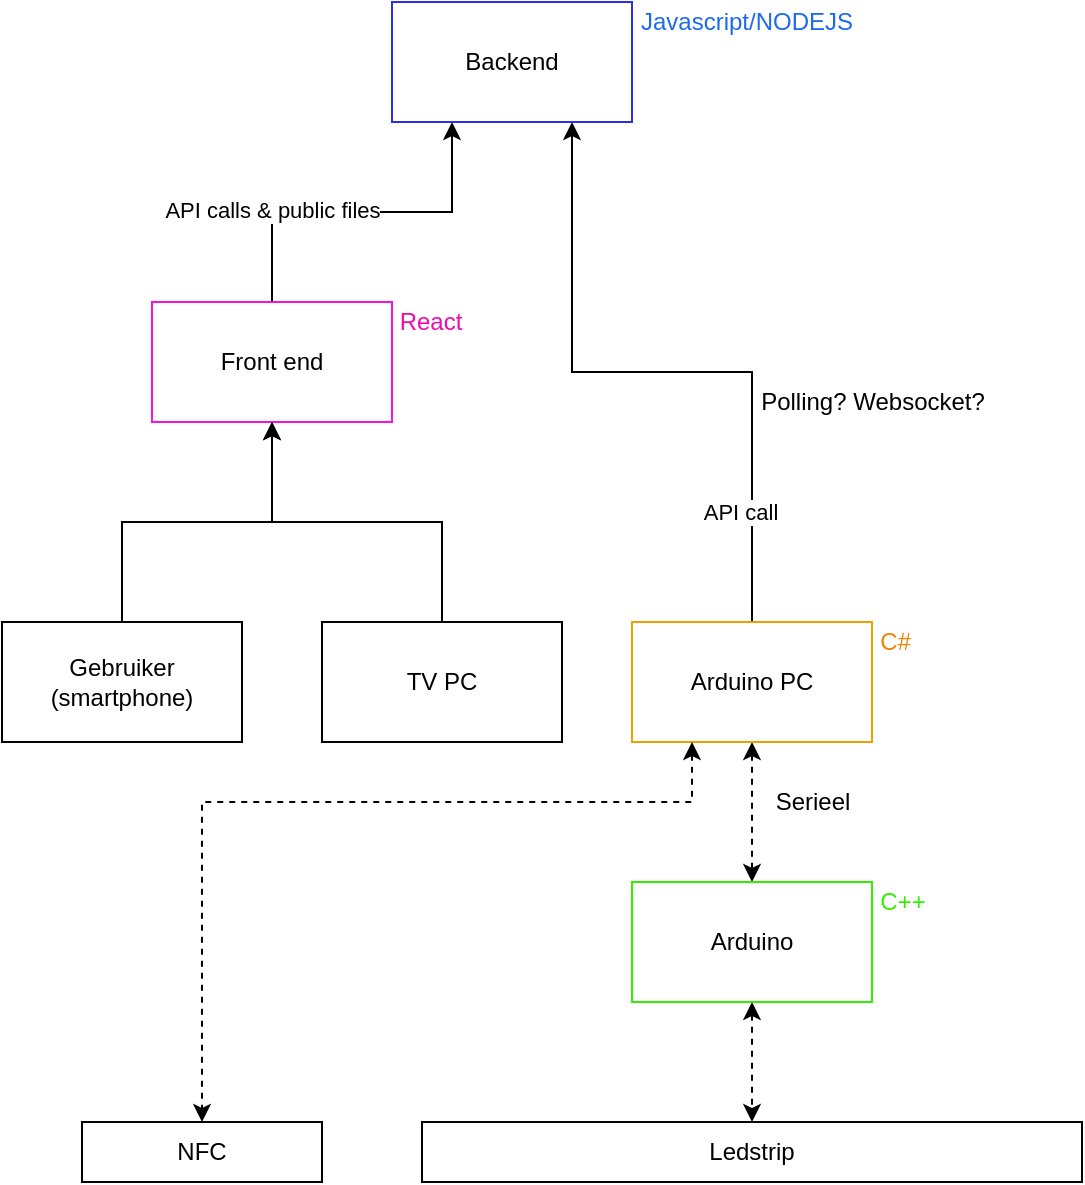 <mxfile version="14.3.1" type="device"><diagram id="fl2ZeaxIQIliAUFGd790" name="Page-1"><mxGraphModel dx="595" dy="774" grid="1" gridSize="10" guides="1" tooltips="1" connect="1" arrows="1" fold="1" page="1" pageScale="1" pageWidth="827" pageHeight="1169" math="0" shadow="0"><root><mxCell id="0"/><mxCell id="1" parent="0"/><mxCell id="eH51Pw3qm3nYn4C9WKXa-22" style="edgeStyle=orthogonalEdgeStyle;rounded=0;orthogonalLoop=1;jettySize=auto;html=1;exitX=0.5;exitY=0;exitDx=0;exitDy=0;entryX=0.5;entryY=1;entryDx=0;entryDy=0;" edge="1" parent="1" source="eH51Pw3qm3nYn4C9WKXa-1" target="eH51Pw3qm3nYn4C9WKXa-9"><mxGeometry relative="1" as="geometry"/></mxCell><mxCell id="eH51Pw3qm3nYn4C9WKXa-1" value="TV PC" style="rounded=0;whiteSpace=wrap;html=1;" vertex="1" parent="1"><mxGeometry x="1180" y="540" width="120" height="60" as="geometry"/></mxCell><mxCell id="eH51Pw3qm3nYn4C9WKXa-4" style="edgeStyle=orthogonalEdgeStyle;rounded=0;orthogonalLoop=1;jettySize=auto;html=1;exitX=0.5;exitY=1;exitDx=0;exitDy=0;entryX=0.5;entryY=0;entryDx=0;entryDy=0;dashed=1;startArrow=classic;startFill=1;" edge="1" parent="1" source="eH51Pw3qm3nYn4C9WKXa-2" target="eH51Pw3qm3nYn4C9WKXa-3"><mxGeometry relative="1" as="geometry"/></mxCell><mxCell id="eH51Pw3qm3nYn4C9WKXa-12" style="edgeStyle=orthogonalEdgeStyle;rounded=0;orthogonalLoop=1;jettySize=auto;html=1;exitX=0.5;exitY=0;exitDx=0;exitDy=0;entryX=0.75;entryY=1;entryDx=0;entryDy=0;" edge="1" parent="1" source="eH51Pw3qm3nYn4C9WKXa-2" target="eH51Pw3qm3nYn4C9WKXa-14"><mxGeometry relative="1" as="geometry"/></mxCell><mxCell id="eH51Pw3qm3nYn4C9WKXa-13" value="API call" style="edgeLabel;html=1;align=center;verticalAlign=middle;resizable=0;points=[];" vertex="1" connectable="0" parent="eH51Pw3qm3nYn4C9WKXa-12"><mxGeometry x="0.186" relative="1" as="geometry"><mxPoint x="70.69" y="70" as="offset"/></mxGeometry></mxCell><mxCell id="eH51Pw3qm3nYn4C9WKXa-2" value="Arduino PC" style="rounded=0;whiteSpace=wrap;html=1;strokeColor=#F0A102;" vertex="1" parent="1"><mxGeometry x="1335" y="540" width="120" height="60" as="geometry"/></mxCell><mxCell id="eH51Pw3qm3nYn4C9WKXa-7" style="edgeStyle=orthogonalEdgeStyle;rounded=0;orthogonalLoop=1;jettySize=auto;html=1;exitX=0.5;exitY=1;exitDx=0;exitDy=0;entryX=0.5;entryY=0;entryDx=0;entryDy=0;dashed=1;startArrow=classic;startFill=1;" edge="1" parent="1" source="eH51Pw3qm3nYn4C9WKXa-3" target="eH51Pw3qm3nYn4C9WKXa-6"><mxGeometry relative="1" as="geometry"/></mxCell><mxCell id="eH51Pw3qm3nYn4C9WKXa-27" style="edgeStyle=orthogonalEdgeStyle;rounded=0;orthogonalLoop=1;jettySize=auto;html=1;exitX=0.25;exitY=1;exitDx=0;exitDy=0;dashed=1;startArrow=classic;startFill=1;" edge="1" parent="1" source="eH51Pw3qm3nYn4C9WKXa-2" target="eH51Pw3qm3nYn4C9WKXa-25"><mxGeometry relative="1" as="geometry"><Array as="points"><mxPoint x="1365" y="630"/><mxPoint x="1120" y="630"/></Array></mxGeometry></mxCell><mxCell id="eH51Pw3qm3nYn4C9WKXa-3" value="Arduino" style="rounded=0;whiteSpace=wrap;html=1;strokeColor=#30F000;" vertex="1" parent="1"><mxGeometry x="1335" y="670" width="120" height="60" as="geometry"/></mxCell><mxCell id="eH51Pw3qm3nYn4C9WKXa-5" value="Serieel" style="text;html=1;align=center;verticalAlign=middle;resizable=0;points=[];autosize=1;" vertex="1" parent="1"><mxGeometry x="1400" y="620" width="50" height="20" as="geometry"/></mxCell><mxCell id="eH51Pw3qm3nYn4C9WKXa-6" value="Ledstrip" style="rounded=0;whiteSpace=wrap;html=1;" vertex="1" parent="1"><mxGeometry x="1230" y="790" width="330" height="30" as="geometry"/></mxCell><mxCell id="eH51Pw3qm3nYn4C9WKXa-21" style="edgeStyle=orthogonalEdgeStyle;rounded=0;orthogonalLoop=1;jettySize=auto;html=1;exitX=0.5;exitY=0;exitDx=0;exitDy=0;entryX=0.25;entryY=1;entryDx=0;entryDy=0;" edge="1" parent="1" source="eH51Pw3qm3nYn4C9WKXa-9" target="eH51Pw3qm3nYn4C9WKXa-14"><mxGeometry relative="1" as="geometry"/></mxCell><mxCell id="eH51Pw3qm3nYn4C9WKXa-24" value="API calls &amp;amp; public files" style="edgeLabel;html=1;align=center;verticalAlign=middle;resizable=0;points=[];" vertex="1" connectable="0" parent="eH51Pw3qm3nYn4C9WKXa-21"><mxGeometry x="0.353" y="1" relative="1" as="geometry"><mxPoint x="-77.1" as="offset"/></mxGeometry></mxCell><mxCell id="eH51Pw3qm3nYn4C9WKXa-9" value="Front end" style="rounded=0;whiteSpace=wrap;html=1;strokeColor=#F013E1;" vertex="1" parent="1"><mxGeometry x="1095" y="380" width="120" height="60" as="geometry"/></mxCell><mxCell id="eH51Pw3qm3nYn4C9WKXa-14" value="Backend" style="rounded=0;whiteSpace=wrap;html=1;strokeColor=#2E2EF0;" vertex="1" parent="1"><mxGeometry x="1215" y="230" width="120" height="60" as="geometry"/></mxCell><mxCell id="eH51Pw3qm3nYn4C9WKXa-23" style="edgeStyle=orthogonalEdgeStyle;rounded=0;orthogonalLoop=1;jettySize=auto;html=1;exitX=0.5;exitY=0;exitDx=0;exitDy=0;entryX=0.5;entryY=1;entryDx=0;entryDy=0;" edge="1" parent="1" source="eH51Pw3qm3nYn4C9WKXa-15" target="eH51Pw3qm3nYn4C9WKXa-9"><mxGeometry relative="1" as="geometry"/></mxCell><mxCell id="eH51Pw3qm3nYn4C9WKXa-15" value="Gebruiker&lt;br&gt;(smartphone)" style="rounded=0;whiteSpace=wrap;html=1;" vertex="1" parent="1"><mxGeometry x="1020" y="540" width="120" height="60" as="geometry"/></mxCell><mxCell id="eH51Pw3qm3nYn4C9WKXa-18" value="Polling? Websocket?" style="text;html=1;align=center;verticalAlign=middle;resizable=0;points=[];autosize=1;" vertex="1" parent="1"><mxGeometry x="1390" y="420" width="130" height="20" as="geometry"/></mxCell><mxCell id="eH51Pw3qm3nYn4C9WKXa-25" value="NFC" style="rounded=0;whiteSpace=wrap;html=1;" vertex="1" parent="1"><mxGeometry x="1060" y="790" width="120" height="30" as="geometry"/></mxCell><mxCell id="eH51Pw3qm3nYn4C9WKXa-29" value="C#&amp;nbsp;" style="text;html=1;align=center;verticalAlign=middle;resizable=0;points=[];autosize=1;fontColor=#F0840A;" vertex="1" parent="1"><mxGeometry x="1453" y="540" width="30" height="20" as="geometry"/></mxCell><mxCell id="eH51Pw3qm3nYn4C9WKXa-30" value="C++" style="text;html=1;align=center;verticalAlign=middle;resizable=0;points=[];autosize=1;fontColor=#32F002;" vertex="1" parent="1"><mxGeometry x="1450" y="670" width="40" height="20" as="geometry"/></mxCell><mxCell id="eH51Pw3qm3nYn4C9WKXa-31" value="Javascript/NODEJS" style="text;html=1;align=center;verticalAlign=middle;resizable=0;points=[];autosize=1;fontColor=#1D6AF0;" vertex="1" parent="1"><mxGeometry x="1332" y="230" width="120" height="20" as="geometry"/></mxCell><mxCell id="eH51Pw3qm3nYn4C9WKXa-34" value="React" style="text;html=1;align=center;verticalAlign=middle;resizable=0;points=[];autosize=1;fontColor=#F00CAC;" vertex="1" parent="1"><mxGeometry x="1209" y="380" width="50" height="20" as="geometry"/></mxCell></root></mxGraphModel></diagram></mxfile>